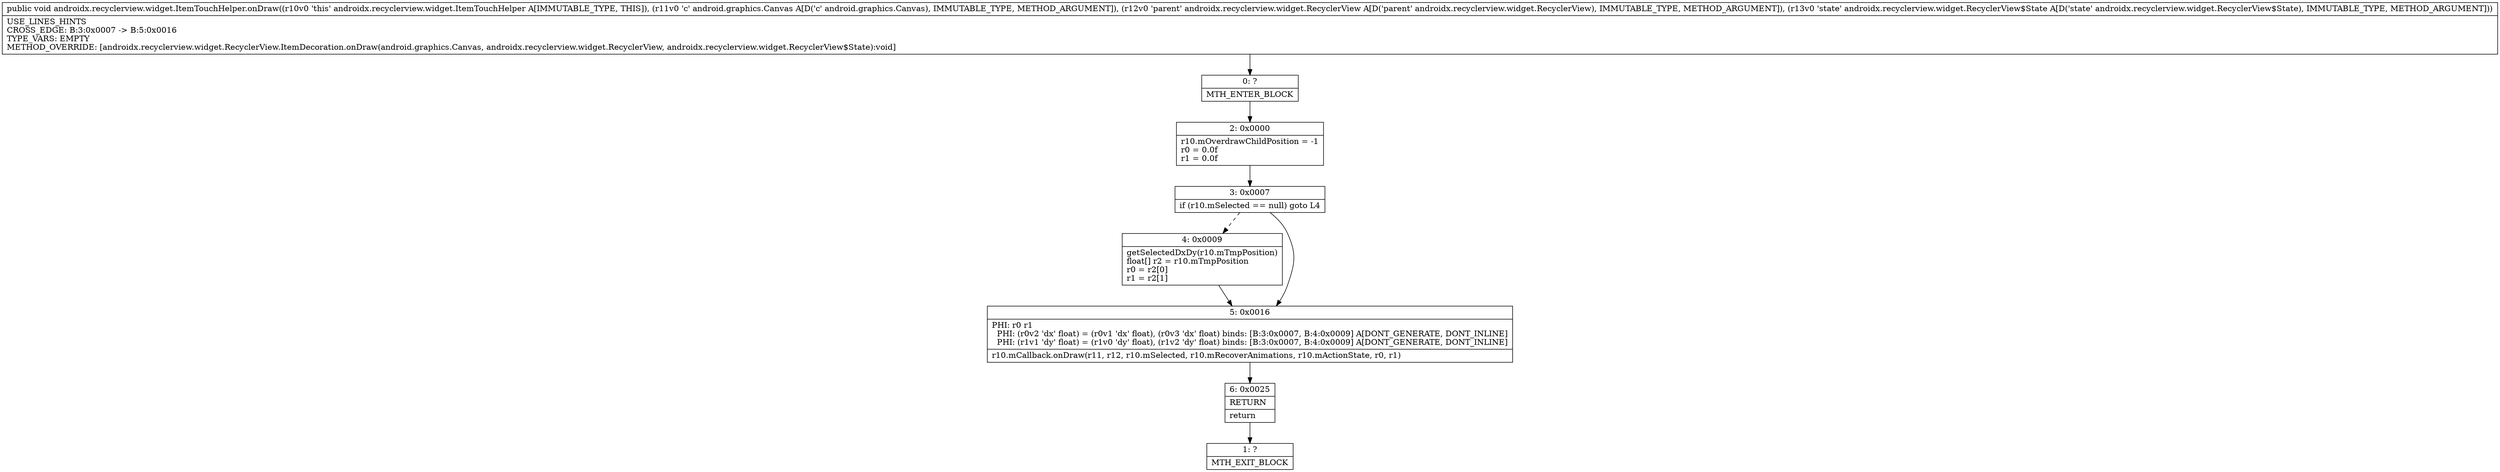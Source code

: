 digraph "CFG forandroidx.recyclerview.widget.ItemTouchHelper.onDraw(Landroid\/graphics\/Canvas;Landroidx\/recyclerview\/widget\/RecyclerView;Landroidx\/recyclerview\/widget\/RecyclerView$State;)V" {
Node_0 [shape=record,label="{0\:\ ?|MTH_ENTER_BLOCK\l}"];
Node_2 [shape=record,label="{2\:\ 0x0000|r10.mOverdrawChildPosition = \-1\lr0 = 0.0f\lr1 = 0.0f\l}"];
Node_3 [shape=record,label="{3\:\ 0x0007|if (r10.mSelected == null) goto L4\l}"];
Node_4 [shape=record,label="{4\:\ 0x0009|getSelectedDxDy(r10.mTmpPosition)\lfloat[] r2 = r10.mTmpPosition\lr0 = r2[0]\lr1 = r2[1]\l}"];
Node_5 [shape=record,label="{5\:\ 0x0016|PHI: r0 r1 \l  PHI: (r0v2 'dx' float) = (r0v1 'dx' float), (r0v3 'dx' float) binds: [B:3:0x0007, B:4:0x0009] A[DONT_GENERATE, DONT_INLINE]\l  PHI: (r1v1 'dy' float) = (r1v0 'dy' float), (r1v2 'dy' float) binds: [B:3:0x0007, B:4:0x0009] A[DONT_GENERATE, DONT_INLINE]\l|r10.mCallback.onDraw(r11, r12, r10.mSelected, r10.mRecoverAnimations, r10.mActionState, r0, r1)\l}"];
Node_6 [shape=record,label="{6\:\ 0x0025|RETURN\l|return\l}"];
Node_1 [shape=record,label="{1\:\ ?|MTH_EXIT_BLOCK\l}"];
MethodNode[shape=record,label="{public void androidx.recyclerview.widget.ItemTouchHelper.onDraw((r10v0 'this' androidx.recyclerview.widget.ItemTouchHelper A[IMMUTABLE_TYPE, THIS]), (r11v0 'c' android.graphics.Canvas A[D('c' android.graphics.Canvas), IMMUTABLE_TYPE, METHOD_ARGUMENT]), (r12v0 'parent' androidx.recyclerview.widget.RecyclerView A[D('parent' androidx.recyclerview.widget.RecyclerView), IMMUTABLE_TYPE, METHOD_ARGUMENT]), (r13v0 'state' androidx.recyclerview.widget.RecyclerView$State A[D('state' androidx.recyclerview.widget.RecyclerView$State), IMMUTABLE_TYPE, METHOD_ARGUMENT]))  | USE_LINES_HINTS\lCROSS_EDGE: B:3:0x0007 \-\> B:5:0x0016\lTYPE_VARS: EMPTY\lMETHOD_OVERRIDE: [androidx.recyclerview.widget.RecyclerView.ItemDecoration.onDraw(android.graphics.Canvas, androidx.recyclerview.widget.RecyclerView, androidx.recyclerview.widget.RecyclerView$State):void]\l}"];
MethodNode -> Node_0;Node_0 -> Node_2;
Node_2 -> Node_3;
Node_3 -> Node_4[style=dashed];
Node_3 -> Node_5;
Node_4 -> Node_5;
Node_5 -> Node_6;
Node_6 -> Node_1;
}

